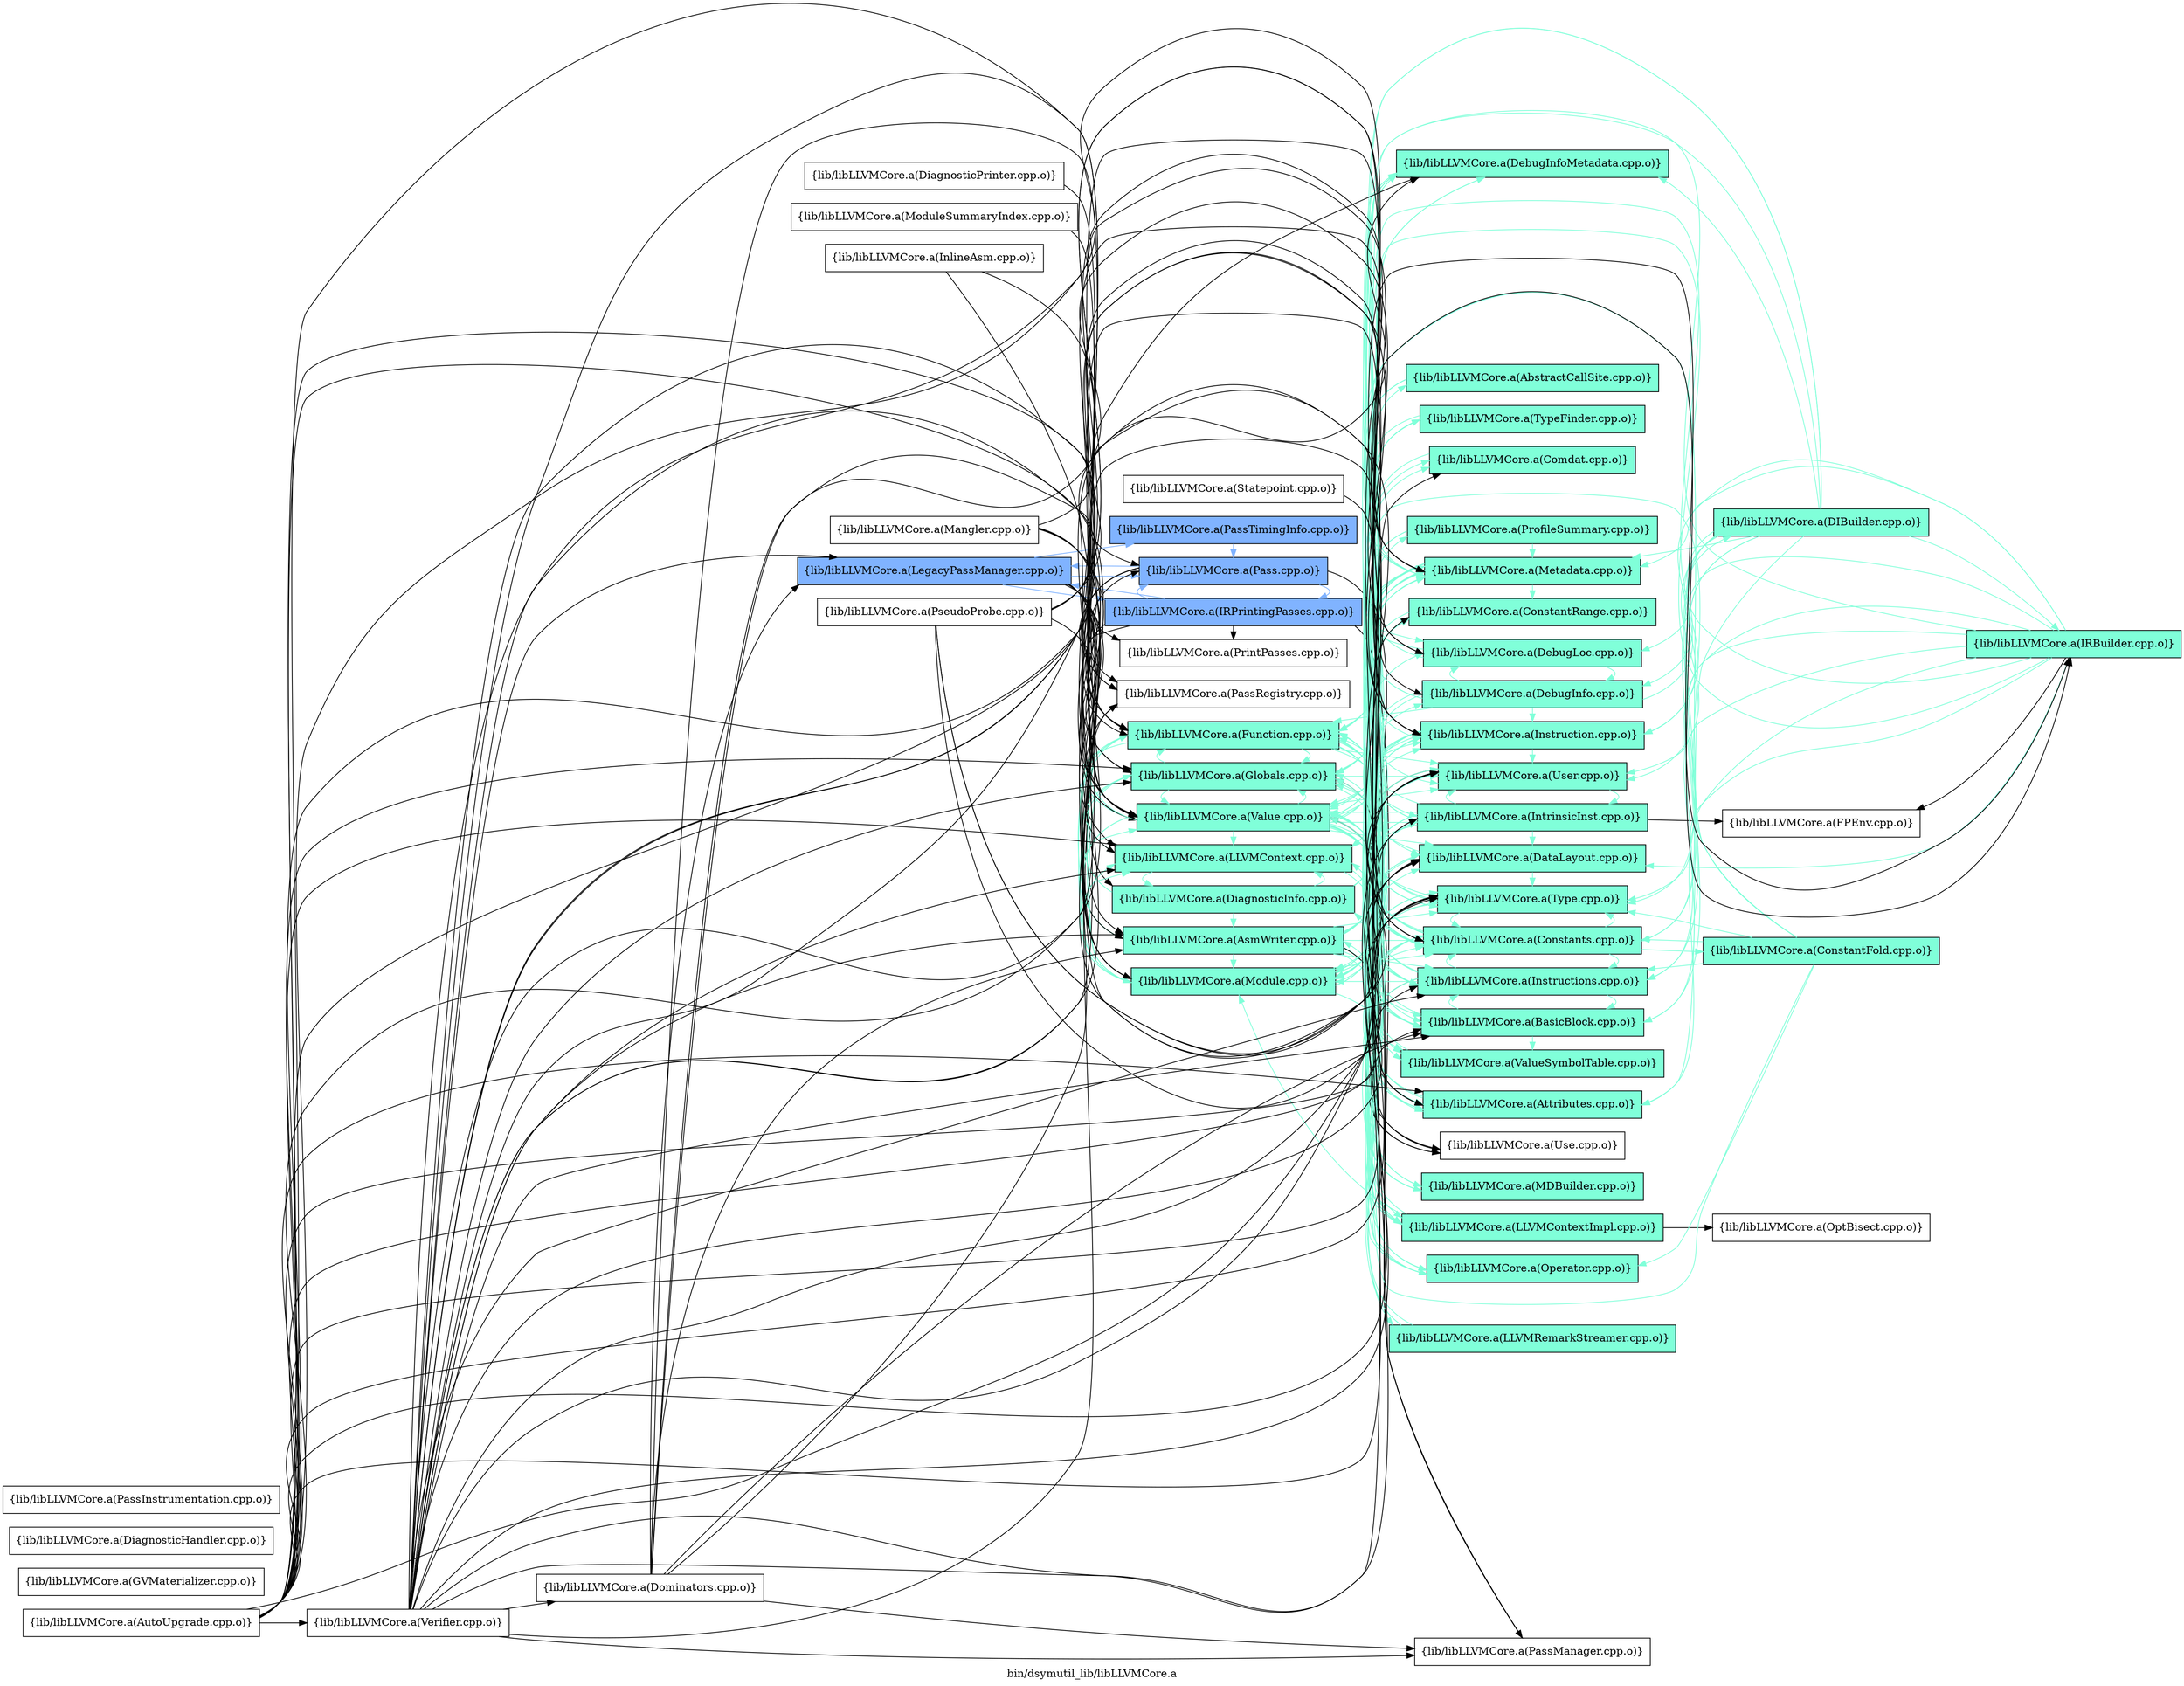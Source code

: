 digraph "bin/dsymutil_lib/libLLVMCore.a" {
	label="bin/dsymutil_lib/libLLVMCore.a";
	rankdir=LR;
	{ rank=same; Node0x55bcddb61ba8;  }
	{ rank=same; Node0x55bcddb54278; Node0x55bcddb4a8b8; Node0x55bcddb4f6d8; Node0x55bcddb52478; Node0x55bcddb51028; Node0x55bcddb63bd8; Node0x55bcddb5e958; Node0x55bcddb4b3f8; Node0x55bcddb4db58; Node0x55bcddb4d428; Node0x55bcddb6caa8; Node0x55bcddb648a8;  }
	{ rank=same; Node0x55bcddb545e8; Node0x55bcddb50b78; Node0x55bcddb602f8; Node0x55bcddb575b8; Node0x55bcddb56898; Node0x55bcddb55268; Node0x55bcddb4a188; Node0x55bcddb4b948; Node0x55bcddb4db08; Node0x55bcddb55358; Node0x55bcddb54638; Node0x55bcddb4b088; Node0x55bcddb5da58; Node0x55bcddb65a78; Node0x55bcddb661a8; Node0x55bcddb66428; Node0x55bcddb55998; Node0x55bcddb4ad68; Node0x55bcddb61338; Node0x55bcddb64ad8; Node0x55bcddb4ce88; Node0x55bcddb62cd8; Node0x55bcddb60f28; Node0x55bcddb6be28; Node0x55bcddb55948;  }
	{ rank=same; Node0x55bcddb57888; Node0x55bcddb521f8; Node0x55bcddb4bc18; Node0x55bcddb56668;  }

	Node0x55bcddb61ba8 [shape=record,shape=box,group=2,style=filled,fillcolor="0.600000 0.5 1",label="{lib/libLLVMCore.a(LegacyPassManager.cpp.o)}"];
	Node0x55bcddb61ba8 -> Node0x55bcddb54278;
	Node0x55bcddb61ba8 -> Node0x55bcddb4a8b8;
	Node0x55bcddb61ba8 -> Node0x55bcddb4f6d8;
	Node0x55bcddb61ba8 -> Node0x55bcddb52478;
	Node0x55bcddb61ba8 -> Node0x55bcddb51028[color="0.600000 0.5 1"];
	Node0x55bcddb61ba8 -> Node0x55bcddb63bd8;
	Node0x55bcddb61ba8 -> Node0x55bcddb5e958;
	Node0x55bcddb61ba8 -> Node0x55bcddb4b3f8[color="0.600000 0.5 1"];
	Node0x55bcddb61ba8 -> Node0x55bcddb4db58;
	Node0x55bcddb61ba8 -> Node0x55bcddb4d428[color="0.600000 0.5 1"];
	Node0x55bcddb61ba8 -> Node0x55bcddb6caa8;
	Node0x55bcddb61ba8 -> Node0x55bcddb648a8;
	Node0x55bcddb5e958 [shape=record,shape=box,group=1,style=filled,fillcolor="0.450000 0.5 1",label="{lib/libLLVMCore.a(Module.cpp.o)}"];
	Node0x55bcddb5e958 -> Node0x55bcddb56898[color="0.450000 0.5 1"];
	Node0x55bcddb5e958 -> Node0x55bcddb55998[color="0.450000 0.5 1"];
	Node0x55bcddb5e958 -> Node0x55bcddb4db08[color="0.450000 0.5 1"];
	Node0x55bcddb5e958 -> Node0x55bcddb4f6d8[color="0.450000 0.5 1"];
	Node0x55bcddb5e958 -> Node0x55bcddb52478[color="0.450000 0.5 1"];
	Node0x55bcddb5e958 -> Node0x55bcddb63bd8[color="0.450000 0.5 1"];
	Node0x55bcddb5e958 -> Node0x55bcddb602f8[color="0.450000 0.5 1"];
	Node0x55bcddb5e958 -> Node0x55bcddb6be28[color="0.450000 0.5 1"];
	Node0x55bcddb5e958 -> Node0x55bcddb5da58[color="0.450000 0.5 1"];
	Node0x55bcddb5e958 -> Node0x55bcddb65a78[color="0.450000 0.5 1"];
	Node0x55bcddb5e958 -> Node0x55bcddb66428[color="0.450000 0.5 1"];
	Node0x55bcddb5e958 -> Node0x55bcddb648a8[color="0.450000 0.5 1"];
	Node0x55bcddb5e958 -> Node0x55bcddb64ad8[color="0.450000 0.5 1"];
	Node0x55bcddb4b3f8 [shape=record,shape=box,group=2,style=filled,fillcolor="0.600000 0.5 1",label="{lib/libLLVMCore.a(Pass.cpp.o)}"];
	Node0x55bcddb4b3f8 -> Node0x55bcddb4a188;
	Node0x55bcddb4b3f8 -> Node0x55bcddb4f6d8;
	Node0x55bcddb4b3f8 -> Node0x55bcddb51028[color="0.600000 0.5 1"];
	Node0x55bcddb4b3f8 -> Node0x55bcddb63bd8;
	Node0x55bcddb4b3f8 -> Node0x55bcddb61ba8[color="0.600000 0.5 1"];
	Node0x55bcddb4b3f8 -> Node0x55bcddb4db58;
	Node0x55bcddb4b3f8 -> Node0x55bcddb648a8;
	Node0x55bcddb648a8 [shape=record,shape=box,group=1,style=filled,fillcolor="0.450000 0.5 1",label="{lib/libLLVMCore.a(Value.cpp.o)}"];
	Node0x55bcddb648a8 -> Node0x55bcddb56898[color="0.450000 0.5 1"];
	Node0x55bcddb648a8 -> Node0x55bcddb55998[color="0.450000 0.5 1"];
	Node0x55bcddb648a8 -> Node0x55bcddb55948[color="0.450000 0.5 1"];
	Node0x55bcddb648a8 -> Node0x55bcddb4a188[color="0.450000 0.5 1"];
	Node0x55bcddb648a8 -> Node0x55bcddb4b948[color="0.450000 0.5 1"];
	Node0x55bcddb648a8 -> Node0x55bcddb4f6d8[color="0.450000 0.5 1"];
	Node0x55bcddb648a8 -> Node0x55bcddb52478[color="0.450000 0.5 1"];
	Node0x55bcddb648a8 -> Node0x55bcddb50b78[color="0.450000 0.5 1"];
	Node0x55bcddb648a8 -> Node0x55bcddb55358[color="0.450000 0.5 1"];
	Node0x55bcddb648a8 -> Node0x55bcddb54638[color="0.450000 0.5 1"];
	Node0x55bcddb648a8 -> Node0x55bcddb63bd8[color="0.450000 0.5 1"];
	Node0x55bcddb648a8 -> Node0x55bcddb62cd8[color="0.450000 0.5 1"];
	Node0x55bcddb648a8 -> Node0x55bcddb602f8[color="0.450000 0.5 1"];
	Node0x55bcddb648a8 -> Node0x55bcddb4b088[color="0.450000 0.5 1"];
	Node0x55bcddb648a8 -> Node0x55bcddb5da58[color="0.450000 0.5 1"];
	Node0x55bcddb648a8 -> Node0x55bcddb661a8;
	Node0x55bcddb648a8 -> Node0x55bcddb66428[color="0.450000 0.5 1"];
	Node0x55bcddb648a8 -> Node0x55bcddb64ad8[color="0.450000 0.5 1"];
	Node0x55bcddb56898 [shape=record,shape=box,group=1,style=filled,fillcolor="0.450000 0.5 1",label="{lib/libLLVMCore.a(Constants.cpp.o)}"];
	Node0x55bcddb56898 -> Node0x55bcddb57888[color="0.450000 0.5 1"];
	Node0x55bcddb56898 -> Node0x55bcddb4f6d8[color="0.450000 0.5 1"];
	Node0x55bcddb56898 -> Node0x55bcddb52478[color="0.450000 0.5 1"];
	Node0x55bcddb56898 -> Node0x55bcddb50b78[color="0.450000 0.5 1"];
	Node0x55bcddb56898 -> Node0x55bcddb55358[color="0.450000 0.5 1"];
	Node0x55bcddb56898 -> Node0x55bcddb4b088[color="0.450000 0.5 1"];
	Node0x55bcddb56898 -> Node0x55bcddb5da58[color="0.450000 0.5 1"];
	Node0x55bcddb56898 -> Node0x55bcddb66428[color="0.450000 0.5 1"];
	Node0x55bcddb56898 -> Node0x55bcddb648a8[color="0.450000 0.5 1"];
	Node0x55bcddb4a188 [shape=record,shape=box,group=1,style=filled,fillcolor="0.450000 0.5 1",label="{lib/libLLVMCore.a(Attributes.cpp.o)}"];
	Node0x55bcddb4a188 -> Node0x55bcddb4a8b8[color="0.450000 0.5 1"];
	Node0x55bcddb4a188 -> Node0x55bcddb4f6d8[color="0.450000 0.5 1"];
	Node0x55bcddb5f858 [shape=record,shape=box,group=0,label="{lib/libLLVMCore.a(Mangler.cpp.o)}"];
	Node0x55bcddb5f858 -> Node0x55bcddb55998;
	Node0x55bcddb5f858 -> Node0x55bcddb4a188;
	Node0x55bcddb5f858 -> Node0x55bcddb4f6d8;
	Node0x55bcddb5f858 -> Node0x55bcddb52478;
	Node0x55bcddb5f858 -> Node0x55bcddb5e958;
	Node0x55bcddb5f858 -> Node0x55bcddb648a8;
	Node0x55bcddb602f8 [shape=record,shape=box,group=1,style=filled,fillcolor="0.450000 0.5 1",label="{lib/libLLVMCore.a(Metadata.cpp.o)}"];
	Node0x55bcddb602f8 -> Node0x55bcddb575b8[color="0.450000 0.5 1"];
	Node0x55bcddb602f8 -> Node0x55bcddb56898[color="0.450000 0.5 1"];
	Node0x55bcddb602f8 -> Node0x55bcddb55268[color="0.450000 0.5 1"];
	Node0x55bcddb602f8 -> Node0x55bcddb545e8[color="0.450000 0.5 1"];
	Node0x55bcddb602f8 -> Node0x55bcddb63bd8[color="0.450000 0.5 1"];
	Node0x55bcddb602f8 -> Node0x55bcddb62cd8[color="0.450000 0.5 1"];
	Node0x55bcddb602f8 -> Node0x55bcddb5e958[color="0.450000 0.5 1"];
	Node0x55bcddb602f8 -> Node0x55bcddb5da58[color="0.450000 0.5 1"];
	Node0x55bcddb602f8 -> Node0x55bcddb648a8[color="0.450000 0.5 1"];
	Node0x55bcddb55998 [shape=record,shape=box,group=1,style=filled,fillcolor="0.450000 0.5 1",label="{lib/libLLVMCore.a(DataLayout.cpp.o)}"];
	Node0x55bcddb55998 -> Node0x55bcddb52478[color="0.450000 0.5 1"];
	Node0x55bcddb55998 -> Node0x55bcddb5e958[color="0.450000 0.5 1"];
	Node0x55bcddb55998 -> Node0x55bcddb5da58[color="0.450000 0.5 1"];
	Node0x55bcddb54278 [shape=record,shape=box,group=1,style=filled,fillcolor="0.450000 0.5 1",label="{lib/libLLVMCore.a(DiagnosticInfo.cpp.o)}"];
	Node0x55bcddb54278 -> Node0x55bcddb545e8[color="0.450000 0.5 1"];
	Node0x55bcddb54278 -> Node0x55bcddb4a8b8[color="0.450000 0.5 1"];
	Node0x55bcddb54278 -> Node0x55bcddb4f6d8[color="0.450000 0.5 1"];
	Node0x55bcddb54278 -> Node0x55bcddb50b78[color="0.450000 0.5 1"];
	Node0x55bcddb54278 -> Node0x55bcddb63bd8[color="0.450000 0.5 1"];
	Node0x55bcddb54278 -> Node0x55bcddb602f8[color="0.450000 0.5 1"];
	Node0x55bcddb54278 -> Node0x55bcddb648a8[color="0.450000 0.5 1"];
	Node0x55bcddb4f6d8 [shape=record,shape=box,group=1,style=filled,fillcolor="0.450000 0.5 1",label="{lib/libLLVMCore.a(Function.cpp.o)}"];
	Node0x55bcddb4f6d8 -> Node0x55bcddb56898[color="0.450000 0.5 1"];
	Node0x55bcddb4f6d8 -> Node0x55bcddb55998[color="0.450000 0.5 1"];
	Node0x55bcddb4f6d8 -> Node0x55bcddb4ad68[color="0.450000 0.5 1"];
	Node0x55bcddb4f6d8 -> Node0x55bcddb4a188[color="0.450000 0.5 1"];
	Node0x55bcddb4f6d8 -> Node0x55bcddb4b948[color="0.450000 0.5 1"];
	Node0x55bcddb4f6d8 -> Node0x55bcddb52478[color="0.450000 0.5 1"];
	Node0x55bcddb4f6d8 -> Node0x55bcddb55358[color="0.450000 0.5 1"];
	Node0x55bcddb4f6d8 -> Node0x55bcddb54638[color="0.450000 0.5 1"];
	Node0x55bcddb4f6d8 -> Node0x55bcddb63bd8[color="0.450000 0.5 1"];
	Node0x55bcddb4f6d8 -> Node0x55bcddb61338[color="0.450000 0.5 1"];
	Node0x55bcddb4f6d8 -> Node0x55bcddb602f8[color="0.450000 0.5 1"];
	Node0x55bcddb4f6d8 -> Node0x55bcddb5e958[color="0.450000 0.5 1"];
	Node0x55bcddb4f6d8 -> Node0x55bcddb5da58[color="0.450000 0.5 1"];
	Node0x55bcddb4f6d8 -> Node0x55bcddb66428[color="0.450000 0.5 1"];
	Node0x55bcddb4f6d8 -> Node0x55bcddb648a8[color="0.450000 0.5 1"];
	Node0x55bcddb4f6d8 -> Node0x55bcddb64ad8[color="0.450000 0.5 1"];
	Node0x55bcddb52478 [shape=record,shape=box,group=1,style=filled,fillcolor="0.450000 0.5 1",label="{lib/libLLVMCore.a(Globals.cpp.o)}"];
	Node0x55bcddb52478 -> Node0x55bcddb575b8[color="0.450000 0.5 1"];
	Node0x55bcddb52478 -> Node0x55bcddb56898[color="0.450000 0.5 1"];
	Node0x55bcddb52478 -> Node0x55bcddb4f6d8[color="0.450000 0.5 1"];
	Node0x55bcddb52478 -> Node0x55bcddb602f8[color="0.450000 0.5 1"];
	Node0x55bcddb52478 -> Node0x55bcddb5e958[color="0.450000 0.5 1"];
	Node0x55bcddb52478 -> Node0x55bcddb5da58[color="0.450000 0.5 1"];
	Node0x55bcddb52478 -> Node0x55bcddb66428[color="0.450000 0.5 1"];
	Node0x55bcddb52478 -> Node0x55bcddb648a8[color="0.450000 0.5 1"];
	Node0x55bcddb52928 [shape=record,shape=box,group=1,style=filled,fillcolor="0.450000 0.5 1",label="{lib/libLLVMCore.a(IRBuilder.cpp.o)}"];
	Node0x55bcddb52928 -> Node0x55bcddb56898[color="0.450000 0.5 1"];
	Node0x55bcddb52928 -> Node0x55bcddb55998[color="0.450000 0.5 1"];
	Node0x55bcddb52928 -> Node0x55bcddb4a188[color="0.450000 0.5 1"];
	Node0x55bcddb52928 -> Node0x55bcddb4b948[color="0.450000 0.5 1"];
	Node0x55bcddb52928 -> Node0x55bcddb4f6d8[color="0.450000 0.5 1"];
	Node0x55bcddb52928 -> Node0x55bcddb52478[color="0.450000 0.5 1"];
	Node0x55bcddb52928 -> Node0x55bcddb521f8;
	Node0x55bcddb52928 -> Node0x55bcddb50b78[color="0.450000 0.5 1"];
	Node0x55bcddb52928 -> Node0x55bcddb55358[color="0.450000 0.5 1"];
	Node0x55bcddb52928 -> Node0x55bcddb602f8[color="0.450000 0.5 1"];
	Node0x55bcddb52928 -> Node0x55bcddb5da58[color="0.450000 0.5 1"];
	Node0x55bcddb52928 -> Node0x55bcddb66428[color="0.450000 0.5 1"];
	Node0x55bcddb52928 -> Node0x55bcddb648a8[color="0.450000 0.5 1"];
	Node0x55bcddb508a8 [shape=record,shape=box,group=0,label="{lib/libLLVMCore.a(InlineAsm.cpp.o)}"];
	Node0x55bcddb508a8 -> Node0x55bcddb5da58;
	Node0x55bcddb508a8 -> Node0x55bcddb648a8;
	Node0x55bcddb50b78 [shape=record,shape=box,group=1,style=filled,fillcolor="0.450000 0.5 1",label="{lib/libLLVMCore.a(Instruction.cpp.o)}"];
	Node0x55bcddb50b78 -> Node0x55bcddb56898[color="0.450000 0.5 1"];
	Node0x55bcddb50b78 -> Node0x55bcddb4a188[color="0.450000 0.5 1"];
	Node0x55bcddb50b78 -> Node0x55bcddb4b948[color="0.450000 0.5 1"];
	Node0x55bcddb50b78 -> Node0x55bcddb55358[color="0.450000 0.5 1"];
	Node0x55bcddb50b78 -> Node0x55bcddb602f8[color="0.450000 0.5 1"];
	Node0x55bcddb50b78 -> Node0x55bcddb66428[color="0.450000 0.5 1"];
	Node0x55bcddb50b78 -> Node0x55bcddb648a8[color="0.450000 0.5 1"];
	Node0x55bcddb55358 [shape=record,shape=box,group=1,style=filled,fillcolor="0.450000 0.5 1",label="{lib/libLLVMCore.a(Instructions.cpp.o)}"];
	Node0x55bcddb55358 -> Node0x55bcddb56898[color="0.450000 0.5 1"];
	Node0x55bcddb55358 -> Node0x55bcddb55998[color="0.450000 0.5 1"];
	Node0x55bcddb55358 -> Node0x55bcddb4a188[color="0.450000 0.5 1"];
	Node0x55bcddb55358 -> Node0x55bcddb4b948[color="0.450000 0.5 1"];
	Node0x55bcddb55358 -> Node0x55bcddb4f6d8[color="0.450000 0.5 1"];
	Node0x55bcddb55358 -> Node0x55bcddb50b78[color="0.450000 0.5 1"];
	Node0x55bcddb55358 -> Node0x55bcddb62cd8[color="0.450000 0.5 1"];
	Node0x55bcddb55358 -> Node0x55bcddb61338[color="0.450000 0.5 1"];
	Node0x55bcddb55358 -> Node0x55bcddb602f8[color="0.450000 0.5 1"];
	Node0x55bcddb55358 -> Node0x55bcddb5e958[color="0.450000 0.5 1"];
	Node0x55bcddb55358 -> Node0x55bcddb4b088[color="0.450000 0.5 1"];
	Node0x55bcddb55358 -> Node0x55bcddb5da58[color="0.450000 0.5 1"];
	Node0x55bcddb55358 -> Node0x55bcddb661a8;
	Node0x55bcddb55358 -> Node0x55bcddb66428[color="0.450000 0.5 1"];
	Node0x55bcddb55358 -> Node0x55bcddb648a8[color="0.450000 0.5 1"];
	Node0x55bcddb63bd8 [shape=record,shape=box,group=1,style=filled,fillcolor="0.450000 0.5 1",label="{lib/libLLVMCore.a(LLVMContext.cpp.o)}"];
	Node0x55bcddb63bd8 -> Node0x55bcddb54278[color="0.450000 0.5 1"];
	Node0x55bcddb63bd8 -> Node0x55bcddb62cd8[color="0.450000 0.5 1"];
	Node0x55bcddb63bd8 -> Node0x55bcddb60f28[color="0.450000 0.5 1"];
	Node0x55bcddb5da58 [shape=record,shape=box,group=1,style=filled,fillcolor="0.450000 0.5 1",label="{lib/libLLVMCore.a(Type.cpp.o)}"];
	Node0x55bcddb5da58 -> Node0x55bcddb56898[color="0.450000 0.5 1"];
	Node0x55bcddb66428 [shape=record,shape=box,group=1,style=filled,fillcolor="0.450000 0.5 1",label="{lib/libLLVMCore.a(User.cpp.o)}"];
	Node0x55bcddb66428 -> Node0x55bcddb54638[color="0.450000 0.5 1"];
	Node0x55bcddb66428 -> Node0x55bcddb661a8;
	Node0x55bcddb4b948 [shape=record,shape=box,group=1,style=filled,fillcolor="0.450000 0.5 1",label="{lib/libLLVMCore.a(BasicBlock.cpp.o)}"];
	Node0x55bcddb4b948 -> Node0x55bcddb56898[color="0.450000 0.5 1"];
	Node0x55bcddb4b948 -> Node0x55bcddb50b78[color="0.450000 0.5 1"];
	Node0x55bcddb4b948 -> Node0x55bcddb55358[color="0.450000 0.5 1"];
	Node0x55bcddb4b948 -> Node0x55bcddb602f8[color="0.450000 0.5 1"];
	Node0x55bcddb4b948 -> Node0x55bcddb5da58[color="0.450000 0.5 1"];
	Node0x55bcddb4b948 -> Node0x55bcddb66428[color="0.450000 0.5 1"];
	Node0x55bcddb4b948 -> Node0x55bcddb648a8[color="0.450000 0.5 1"];
	Node0x55bcddb4b948 -> Node0x55bcddb64ad8[color="0.450000 0.5 1"];
	Node0x55bcddb54638 [shape=record,shape=box,group=1,style=filled,fillcolor="0.450000 0.5 1",label="{lib/libLLVMCore.a(IntrinsicInst.cpp.o)}"];
	Node0x55bcddb54638 -> Node0x55bcddb56898[color="0.450000 0.5 1"];
	Node0x55bcddb54638 -> Node0x55bcddb55998[color="0.450000 0.5 1"];
	Node0x55bcddb54638 -> Node0x55bcddb55268[color="0.450000 0.5 1"];
	Node0x55bcddb54638 -> Node0x55bcddb4b948[color="0.450000 0.5 1"];
	Node0x55bcddb54638 -> Node0x55bcddb4f6d8[color="0.450000 0.5 1"];
	Node0x55bcddb54638 -> Node0x55bcddb521f8;
	Node0x55bcddb54638 -> Node0x55bcddb50b78[color="0.450000 0.5 1"];
	Node0x55bcddb54638 -> Node0x55bcddb55358[color="0.450000 0.5 1"];
	Node0x55bcddb54638 -> Node0x55bcddb602f8[color="0.450000 0.5 1"];
	Node0x55bcddb54638 -> Node0x55bcddb5e958[color="0.450000 0.5 1"];
	Node0x55bcddb54638 -> Node0x55bcddb5da58[color="0.450000 0.5 1"];
	Node0x55bcddb54638 -> Node0x55bcddb66428[color="0.450000 0.5 1"];
	Node0x55bcddb54638 -> Node0x55bcddb648a8[color="0.450000 0.5 1"];
	Node0x55bcddb4b088 [shape=record,shape=box,group=1,style=filled,fillcolor="0.450000 0.5 1",label="{lib/libLLVMCore.a(Operator.cpp.o)}"];
	Node0x55bcddb4b088 -> Node0x55bcddb56898[color="0.450000 0.5 1"];
	Node0x55bcddb4b088 -> Node0x55bcddb55998[color="0.450000 0.5 1"];
	Node0x55bcddb4b088 -> Node0x55bcddb5da58[color="0.450000 0.5 1"];
	Node0x55bcddb55268 [shape=record,shape=box,group=1,style=filled,fillcolor="0.450000 0.5 1",label="{lib/libLLVMCore.a(DebugInfoMetadata.cpp.o)}"];
	Node0x55bcddb55268 -> Node0x55bcddb56898[color="0.450000 0.5 1"];
	Node0x55bcddb55268 -> Node0x55bcddb63bd8[color="0.450000 0.5 1"];
	Node0x55bcddb55268 -> Node0x55bcddb62cd8[color="0.450000 0.5 1"];
	Node0x55bcddb55268 -> Node0x55bcddb602f8[color="0.450000 0.5 1"];
	Node0x55bcddb55268 -> Node0x55bcddb5da58[color="0.450000 0.5 1"];
	Node0x55bcddb575b8 [shape=record,shape=box,group=1,style=filled,fillcolor="0.450000 0.5 1",label="{lib/libLLVMCore.a(ConstantRange.cpp.o)}"];
	Node0x55bcddb575b8 -> Node0x55bcddb55358[color="0.450000 0.5 1"];
	Node0x55bcddb4db58 [shape=record,shape=box,group=0,label="{lib/libLLVMCore.a(PassRegistry.cpp.o)}"];
	Node0x55bcddb545e8 [shape=record,shape=box,group=1,style=filled,fillcolor="0.450000 0.5 1",label="{lib/libLLVMCore.a(DebugLoc.cpp.o)}"];
	Node0x55bcddb545e8 -> Node0x55bcddb55948[color="0.450000 0.5 1"];
	Node0x55bcddb545e8 -> Node0x55bcddb55268[color="0.450000 0.5 1"];
	Node0x55bcddb545e8 -> Node0x55bcddb602f8[color="0.450000 0.5 1"];
	Node0x55bcddb534b8 [shape=record,shape=box,group=0,label="{lib/libLLVMCore.a(Dominators.cpp.o)}"];
	Node0x55bcddb534b8 -> Node0x55bcddb4a8b8;
	Node0x55bcddb534b8 -> Node0x55bcddb4b948;
	Node0x55bcddb534b8 -> Node0x55bcddb50b78;
	Node0x55bcddb534b8 -> Node0x55bcddb61ba8;
	Node0x55bcddb534b8 -> Node0x55bcddb4b3f8;
	Node0x55bcddb534b8 -> Node0x55bcddb4ce88;
	Node0x55bcddb534b8 -> Node0x55bcddb4db58;
	Node0x55bcddb534b8 -> Node0x55bcddb648a8;
	Node0x55bcddb661a8 [shape=record,shape=box,group=0,label="{lib/libLLVMCore.a(Use.cpp.o)}"];
	Node0x55bcddb4a8b8 [shape=record,shape=box,group=1,style=filled,fillcolor="0.450000 0.5 1",label="{lib/libLLVMCore.a(AsmWriter.cpp.o)}"];
	Node0x55bcddb4a8b8 -> Node0x55bcddb575b8[color="0.450000 0.5 1"];
	Node0x55bcddb4a8b8 -> Node0x55bcddb56898[color="0.450000 0.5 1"];
	Node0x55bcddb4a8b8 -> Node0x55bcddb55268[color="0.450000 0.5 1"];
	Node0x55bcddb4a8b8 -> Node0x55bcddb4a188[color="0.450000 0.5 1"];
	Node0x55bcddb4a8b8 -> Node0x55bcddb4b948[color="0.450000 0.5 1"];
	Node0x55bcddb4a8b8 -> Node0x55bcddb4db08[color="0.450000 0.5 1"];
	Node0x55bcddb4a8b8 -> Node0x55bcddb4f6d8[color="0.450000 0.5 1"];
	Node0x55bcddb4a8b8 -> Node0x55bcddb52478[color="0.450000 0.5 1"];
	Node0x55bcddb4a8b8 -> Node0x55bcddb50b78[color="0.450000 0.5 1"];
	Node0x55bcddb4a8b8 -> Node0x55bcddb55358[color="0.450000 0.5 1"];
	Node0x55bcddb4a8b8 -> Node0x55bcddb54638[color="0.450000 0.5 1"];
	Node0x55bcddb4a8b8 -> Node0x55bcddb63bd8[color="0.450000 0.5 1"];
	Node0x55bcddb4a8b8 -> Node0x55bcddb602f8[color="0.450000 0.5 1"];
	Node0x55bcddb4a8b8 -> Node0x55bcddb5e958[color="0.450000 0.5 1"];
	Node0x55bcddb4a8b8 -> Node0x55bcddb4b088[color="0.450000 0.5 1"];
	Node0x55bcddb4a8b8 -> Node0x55bcddb5da58[color="0.450000 0.5 1"];
	Node0x55bcddb4a8b8 -> Node0x55bcddb65a78[color="0.450000 0.5 1"];
	Node0x55bcddb4a8b8 -> Node0x55bcddb661a8;
	Node0x55bcddb4a8b8 -> Node0x55bcddb66428[color="0.450000 0.5 1"];
	Node0x55bcddb4a8b8 -> Node0x55bcddb648a8[color="0.450000 0.5 1"];
	Node0x55bcddb4db08 [shape=record,shape=box,group=1,style=filled,fillcolor="0.450000 0.5 1",label="{lib/libLLVMCore.a(Comdat.cpp.o)}"];
	Node0x55bcddb4db08 -> Node0x55bcddb5e958[color="0.450000 0.5 1"];
	Node0x55bcddb4d428 [shape=record,shape=box,group=2,style=filled,fillcolor="0.600000 0.5 1",label="{lib/libLLVMCore.a(PassTimingInfo.cpp.o)}"];
	Node0x55bcddb4d428 -> Node0x55bcddb4b3f8[color="0.600000 0.5 1"];
	Node0x55bcddb55948 [shape=record,shape=box,group=1,style=filled,fillcolor="0.450000 0.5 1",label="{lib/libLLVMCore.a(DebugInfo.cpp.o)}"];
	Node0x55bcddb55948 -> Node0x55bcddb56668[color="0.450000 0.5 1"];
	Node0x55bcddb55948 -> Node0x55bcddb55268[color="0.450000 0.5 1"];
	Node0x55bcddb55948 -> Node0x55bcddb545e8[color="0.450000 0.5 1"];
	Node0x55bcddb55948 -> Node0x55bcddb4f6d8[color="0.450000 0.5 1"];
	Node0x55bcddb55948 -> Node0x55bcddb50b78[color="0.450000 0.5 1"];
	Node0x55bcddb55948 -> Node0x55bcddb602f8[color="0.450000 0.5 1"];
	Node0x55bcddb55948 -> Node0x55bcddb5e958[color="0.450000 0.5 1"];
	Node0x55bcddb55948 -> Node0x55bcddb648a8[color="0.450000 0.5 1"];
	Node0x55bcddb6caa8 [shape=record,shape=box,group=0,label="{lib/libLLVMCore.a(PrintPasses.cpp.o)}"];
	Node0x55bcddb51028 [shape=record,shape=box,group=2,style=filled,fillcolor="0.600000 0.5 1",label="{lib/libLLVMCore.a(IRPrintingPasses.cpp.o)}"];
	Node0x55bcddb51028 -> Node0x55bcddb4a8b8;
	Node0x55bcddb51028 -> Node0x55bcddb61ba8[color="0.600000 0.5 1"];
	Node0x55bcddb51028 -> Node0x55bcddb4b3f8[color="0.600000 0.5 1"];
	Node0x55bcddb51028 -> Node0x55bcddb4ce88;
	Node0x55bcddb51028 -> Node0x55bcddb4db58;
	Node0x55bcddb51028 -> Node0x55bcddb6caa8;
	Node0x55bcddb51028 -> Node0x55bcddb648a8;
	Node0x55bcddb655c8 [shape=record,shape=box,group=0,label="{lib/libLLVMCore.a(Verifier.cpp.o)}"];
	Node0x55bcddb655c8 -> Node0x55bcddb575b8;
	Node0x55bcddb655c8 -> Node0x55bcddb56898;
	Node0x55bcddb655c8 -> Node0x55bcddb55998;
	Node0x55bcddb655c8 -> Node0x55bcddb55268;
	Node0x55bcddb655c8 -> Node0x55bcddb545e8;
	Node0x55bcddb655c8 -> Node0x55bcddb534b8;
	Node0x55bcddb655c8 -> Node0x55bcddb4a8b8;
	Node0x55bcddb655c8 -> Node0x55bcddb4a188;
	Node0x55bcddb655c8 -> Node0x55bcddb4b948;
	Node0x55bcddb655c8 -> Node0x55bcddb4db08;
	Node0x55bcddb655c8 -> Node0x55bcddb4f6d8;
	Node0x55bcddb655c8 -> Node0x55bcddb52478;
	Node0x55bcddb655c8 -> Node0x55bcddb50b78;
	Node0x55bcddb655c8 -> Node0x55bcddb55358;
	Node0x55bcddb655c8 -> Node0x55bcddb54638;
	Node0x55bcddb655c8 -> Node0x55bcddb63bd8;
	Node0x55bcddb655c8 -> Node0x55bcddb61ba8;
	Node0x55bcddb655c8 -> Node0x55bcddb602f8;
	Node0x55bcddb655c8 -> Node0x55bcddb5e958;
	Node0x55bcddb655c8 -> Node0x55bcddb4b3f8;
	Node0x55bcddb655c8 -> Node0x55bcddb4ce88;
	Node0x55bcddb655c8 -> Node0x55bcddb4db58;
	Node0x55bcddb655c8 -> Node0x55bcddb5da58;
	Node0x55bcddb655c8 -> Node0x55bcddb66428;
	Node0x55bcddb655c8 -> Node0x55bcddb648a8;
	Node0x55bcddb61338 [shape=record,shape=box,group=1,style=filled,fillcolor="0.450000 0.5 1",label="{lib/libLLVMCore.a(MDBuilder.cpp.o)}"];
	Node0x55bcddb61338 -> Node0x55bcddb56898[color="0.450000 0.5 1"];
	Node0x55bcddb61338 -> Node0x55bcddb602f8[color="0.450000 0.5 1"];
	Node0x55bcddb61338 -> Node0x55bcddb5da58[color="0.450000 0.5 1"];
	Node0x55bcddb61338 -> Node0x55bcddb648a8[color="0.450000 0.5 1"];
	Node0x55bcddb4ce88 [shape=record,shape=box,group=0,label="{lib/libLLVMCore.a(PassManager.cpp.o)}"];
	Node0x55bcddb4ce88 -> Node0x55bcddb52478;
	Node0x55bcddb4ce88 -> Node0x55bcddb648a8;
	Node0x55bcddb56668 [shape=record,shape=box,group=1,style=filled,fillcolor="0.450000 0.5 1",label="{lib/libLLVMCore.a(DIBuilder.cpp.o)}"];
	Node0x55bcddb56668 -> Node0x55bcddb56898[color="0.450000 0.5 1"];
	Node0x55bcddb56668 -> Node0x55bcddb55948[color="0.450000 0.5 1"];
	Node0x55bcddb56668 -> Node0x55bcddb55268[color="0.450000 0.5 1"];
	Node0x55bcddb56668 -> Node0x55bcddb545e8[color="0.450000 0.5 1"];
	Node0x55bcddb56668 -> Node0x55bcddb4a188[color="0.450000 0.5 1"];
	Node0x55bcddb56668 -> Node0x55bcddb4b948[color="0.450000 0.5 1"];
	Node0x55bcddb56668 -> Node0x55bcddb4f6d8[color="0.450000 0.5 1"];
	Node0x55bcddb56668 -> Node0x55bcddb52928[color="0.450000 0.5 1"];
	Node0x55bcddb56668 -> Node0x55bcddb50b78[color="0.450000 0.5 1"];
	Node0x55bcddb56668 -> Node0x55bcddb55358[color="0.450000 0.5 1"];
	Node0x55bcddb56668 -> Node0x55bcddb602f8[color="0.450000 0.5 1"];
	Node0x55bcddb56668 -> Node0x55bcddb5e958[color="0.450000 0.5 1"];
	Node0x55bcddb56668 -> Node0x55bcddb5da58[color="0.450000 0.5 1"];
	Node0x55bcddb56668 -> Node0x55bcddb66428[color="0.450000 0.5 1"];
	Node0x55bcddb56668 -> Node0x55bcddb648a8[color="0.450000 0.5 1"];
	Node0x55bcddb5d238 [shape=record,shape=box,group=0,label="{lib/libLLVMCore.a(Statepoint.cpp.o)}"];
	Node0x55bcddb5d238 -> Node0x55bcddb4a188;
	Node0x55bcddb5f358 [shape=record,shape=box,group=0,label="{lib/libLLVMCore.a(PseudoProbe.cpp.o)}"];
	Node0x55bcddb5f358 -> Node0x55bcddb56898;
	Node0x55bcddb5f358 -> Node0x55bcddb55268;
	Node0x55bcddb5f358 -> Node0x55bcddb545e8;
	Node0x55bcddb5f358 -> Node0x55bcddb52928;
	Node0x55bcddb5f358 -> Node0x55bcddb50b78;
	Node0x55bcddb5f358 -> Node0x55bcddb602f8;
	Node0x55bcddb5f358 -> Node0x55bcddb5da58;
	Node0x55bcddb5f358 -> Node0x55bcddb66428;
	Node0x55bcddb5f358 -> Node0x55bcddb648a8;
	Node0x55bcddb4ad68 [shape=record,shape=box,group=1,style=filled,fillcolor="0.450000 0.5 1",label="{lib/libLLVMCore.a(AbstractCallSite.cpp.o)}"];
	Node0x55bcddb4ad68 -> Node0x55bcddb56898[color="0.450000 0.5 1"];
	Node0x55bcddb4ad68 -> Node0x55bcddb55358[color="0.450000 0.5 1"];
	Node0x55bcddb4ad68 -> Node0x55bcddb602f8[color="0.450000 0.5 1"];
	Node0x55bcddb4ad68 -> Node0x55bcddb66428[color="0.450000 0.5 1"];
	Node0x55bcddb57888 [shape=record,shape=box,group=1,style=filled,fillcolor="0.450000 0.5 1",label="{lib/libLLVMCore.a(ConstantFold.cpp.o)}"];
	Node0x55bcddb57888 -> Node0x55bcddb56898[color="0.450000 0.5 1"];
	Node0x55bcddb57888 -> Node0x55bcddb4f6d8[color="0.450000 0.5 1"];
	Node0x55bcddb57888 -> Node0x55bcddb52478[color="0.450000 0.5 1"];
	Node0x55bcddb57888 -> Node0x55bcddb55358[color="0.450000 0.5 1"];
	Node0x55bcddb57888 -> Node0x55bcddb5e958[color="0.450000 0.5 1"];
	Node0x55bcddb57888 -> Node0x55bcddb4b088[color="0.450000 0.5 1"];
	Node0x55bcddb57888 -> Node0x55bcddb5da58[color="0.450000 0.5 1"];
	Node0x55bcddb57888 -> Node0x55bcddb648a8[color="0.450000 0.5 1"];
	Node0x55bcddb6be28 [shape=record,shape=box,group=1,style=filled,fillcolor="0.450000 0.5 1",label="{lib/libLLVMCore.a(ProfileSummary.cpp.o)}"];
	Node0x55bcddb6be28 -> Node0x55bcddb56898[color="0.450000 0.5 1"];
	Node0x55bcddb6be28 -> Node0x55bcddb602f8[color="0.450000 0.5 1"];
	Node0x55bcddb6be28 -> Node0x55bcddb5da58[color="0.450000 0.5 1"];
	Node0x55bcddb4d568 [shape=record,shape=box,group=0,label="{lib/libLLVMCore.a(AutoUpgrade.cpp.o)}"];
	Node0x55bcddb4d568 -> Node0x55bcddb56898;
	Node0x55bcddb4d568 -> Node0x55bcddb55998;
	Node0x55bcddb4d568 -> Node0x55bcddb55948;
	Node0x55bcddb4d568 -> Node0x55bcddb4a188;
	Node0x55bcddb4d568 -> Node0x55bcddb4b948;
	Node0x55bcddb4d568 -> Node0x55bcddb4f6d8;
	Node0x55bcddb4d568 -> Node0x55bcddb52478;
	Node0x55bcddb4d568 -> Node0x55bcddb52928;
	Node0x55bcddb4d568 -> Node0x55bcddb50b78;
	Node0x55bcddb4d568 -> Node0x55bcddb55358;
	Node0x55bcddb4d568 -> Node0x55bcddb54638;
	Node0x55bcddb4d568 -> Node0x55bcddb63bd8;
	Node0x55bcddb4d568 -> Node0x55bcddb602f8;
	Node0x55bcddb4d568 -> Node0x55bcddb5e958;
	Node0x55bcddb4d568 -> Node0x55bcddb5da58;
	Node0x55bcddb4d568 -> Node0x55bcddb66428;
	Node0x55bcddb4d568 -> Node0x55bcddb648a8;
	Node0x55bcddb4d568 -> Node0x55bcddb655c8;
	Node0x55bcddb4ddd8 [shape=record,shape=box,group=0,label="{lib/libLLVMCore.a(GVMaterializer.cpp.o)}"];
	Node0x55bcddb65a78 [shape=record,shape=box,group=1,style=filled,fillcolor="0.450000 0.5 1",label="{lib/libLLVMCore.a(TypeFinder.cpp.o)}"];
	Node0x55bcddb65a78 -> Node0x55bcddb4f6d8[color="0.450000 0.5 1"];
	Node0x55bcddb65a78 -> Node0x55bcddb52478[color="0.450000 0.5 1"];
	Node0x55bcddb65a78 -> Node0x55bcddb602f8[color="0.450000 0.5 1"];
	Node0x55bcddb64ad8 [shape=record,shape=box,group=1,style=filled,fillcolor="0.450000 0.5 1",label="{lib/libLLVMCore.a(ValueSymbolTable.cpp.o)}"];
	Node0x55bcddb64ad8 -> Node0x55bcddb648a8[color="0.450000 0.5 1"];
	Node0x55bcddb62cd8 [shape=record,shape=box,group=1,style=filled,fillcolor="0.450000 0.5 1",label="{lib/libLLVMCore.a(LLVMContextImpl.cpp.o)}"];
	Node0x55bcddb62cd8 -> Node0x55bcddb56898[color="0.450000 0.5 1"];
	Node0x55bcddb62cd8 -> Node0x55bcddb55268[color="0.450000 0.5 1"];
	Node0x55bcddb62cd8 -> Node0x55bcddb602f8[color="0.450000 0.5 1"];
	Node0x55bcddb62cd8 -> Node0x55bcddb5e958[color="0.450000 0.5 1"];
	Node0x55bcddb62cd8 -> Node0x55bcddb4bc18;
	Node0x55bcddb62cd8 -> Node0x55bcddb66428[color="0.450000 0.5 1"];
	Node0x55bcddb62cd8 -> Node0x55bcddb648a8[color="0.450000 0.5 1"];
	Node0x55bcddb521f8 [shape=record,shape=box,group=0,label="{lib/libLLVMCore.a(FPEnv.cpp.o)}"];
	Node0x55bcddb60f28 [shape=record,shape=box,group=1,style=filled,fillcolor="0.450000 0.5 1",label="{lib/libLLVMCore.a(LLVMRemarkStreamer.cpp.o)}"];
	Node0x55bcddb60f28 -> Node0x55bcddb54278[color="0.450000 0.5 1"];
	Node0x55bcddb60f28 -> Node0x55bcddb63bd8[color="0.450000 0.5 1"];
	Node0x55bcddb60f28 -> Node0x55bcddb648a8[color="0.450000 0.5 1"];
	Node0x55bcddb624b8 [shape=record,shape=box,group=0,label="{lib/libLLVMCore.a(DiagnosticPrinter.cpp.o)}"];
	Node0x55bcddb624b8 -> Node0x55bcddb648a8;
	Node0x55bcddb4bc18 [shape=record,shape=box,group=0,label="{lib/libLLVMCore.a(OptBisect.cpp.o)}"];
	Node0x55bcddb62aa8 [shape=record,shape=box,group=0,label="{lib/libLLVMCore.a(DiagnosticHandler.cpp.o)}"];
	Node0x55bcddb4c8e8 [shape=record,shape=box,group=0,label="{lib/libLLVMCore.a(ModuleSummaryIndex.cpp.o)}"];
	Node0x55bcddb4c8e8 -> Node0x55bcddb648a8;
	Node0x55bcddb4c258 [shape=record,shape=box,group=0,label="{lib/libLLVMCore.a(PassInstrumentation.cpp.o)}"];
}
